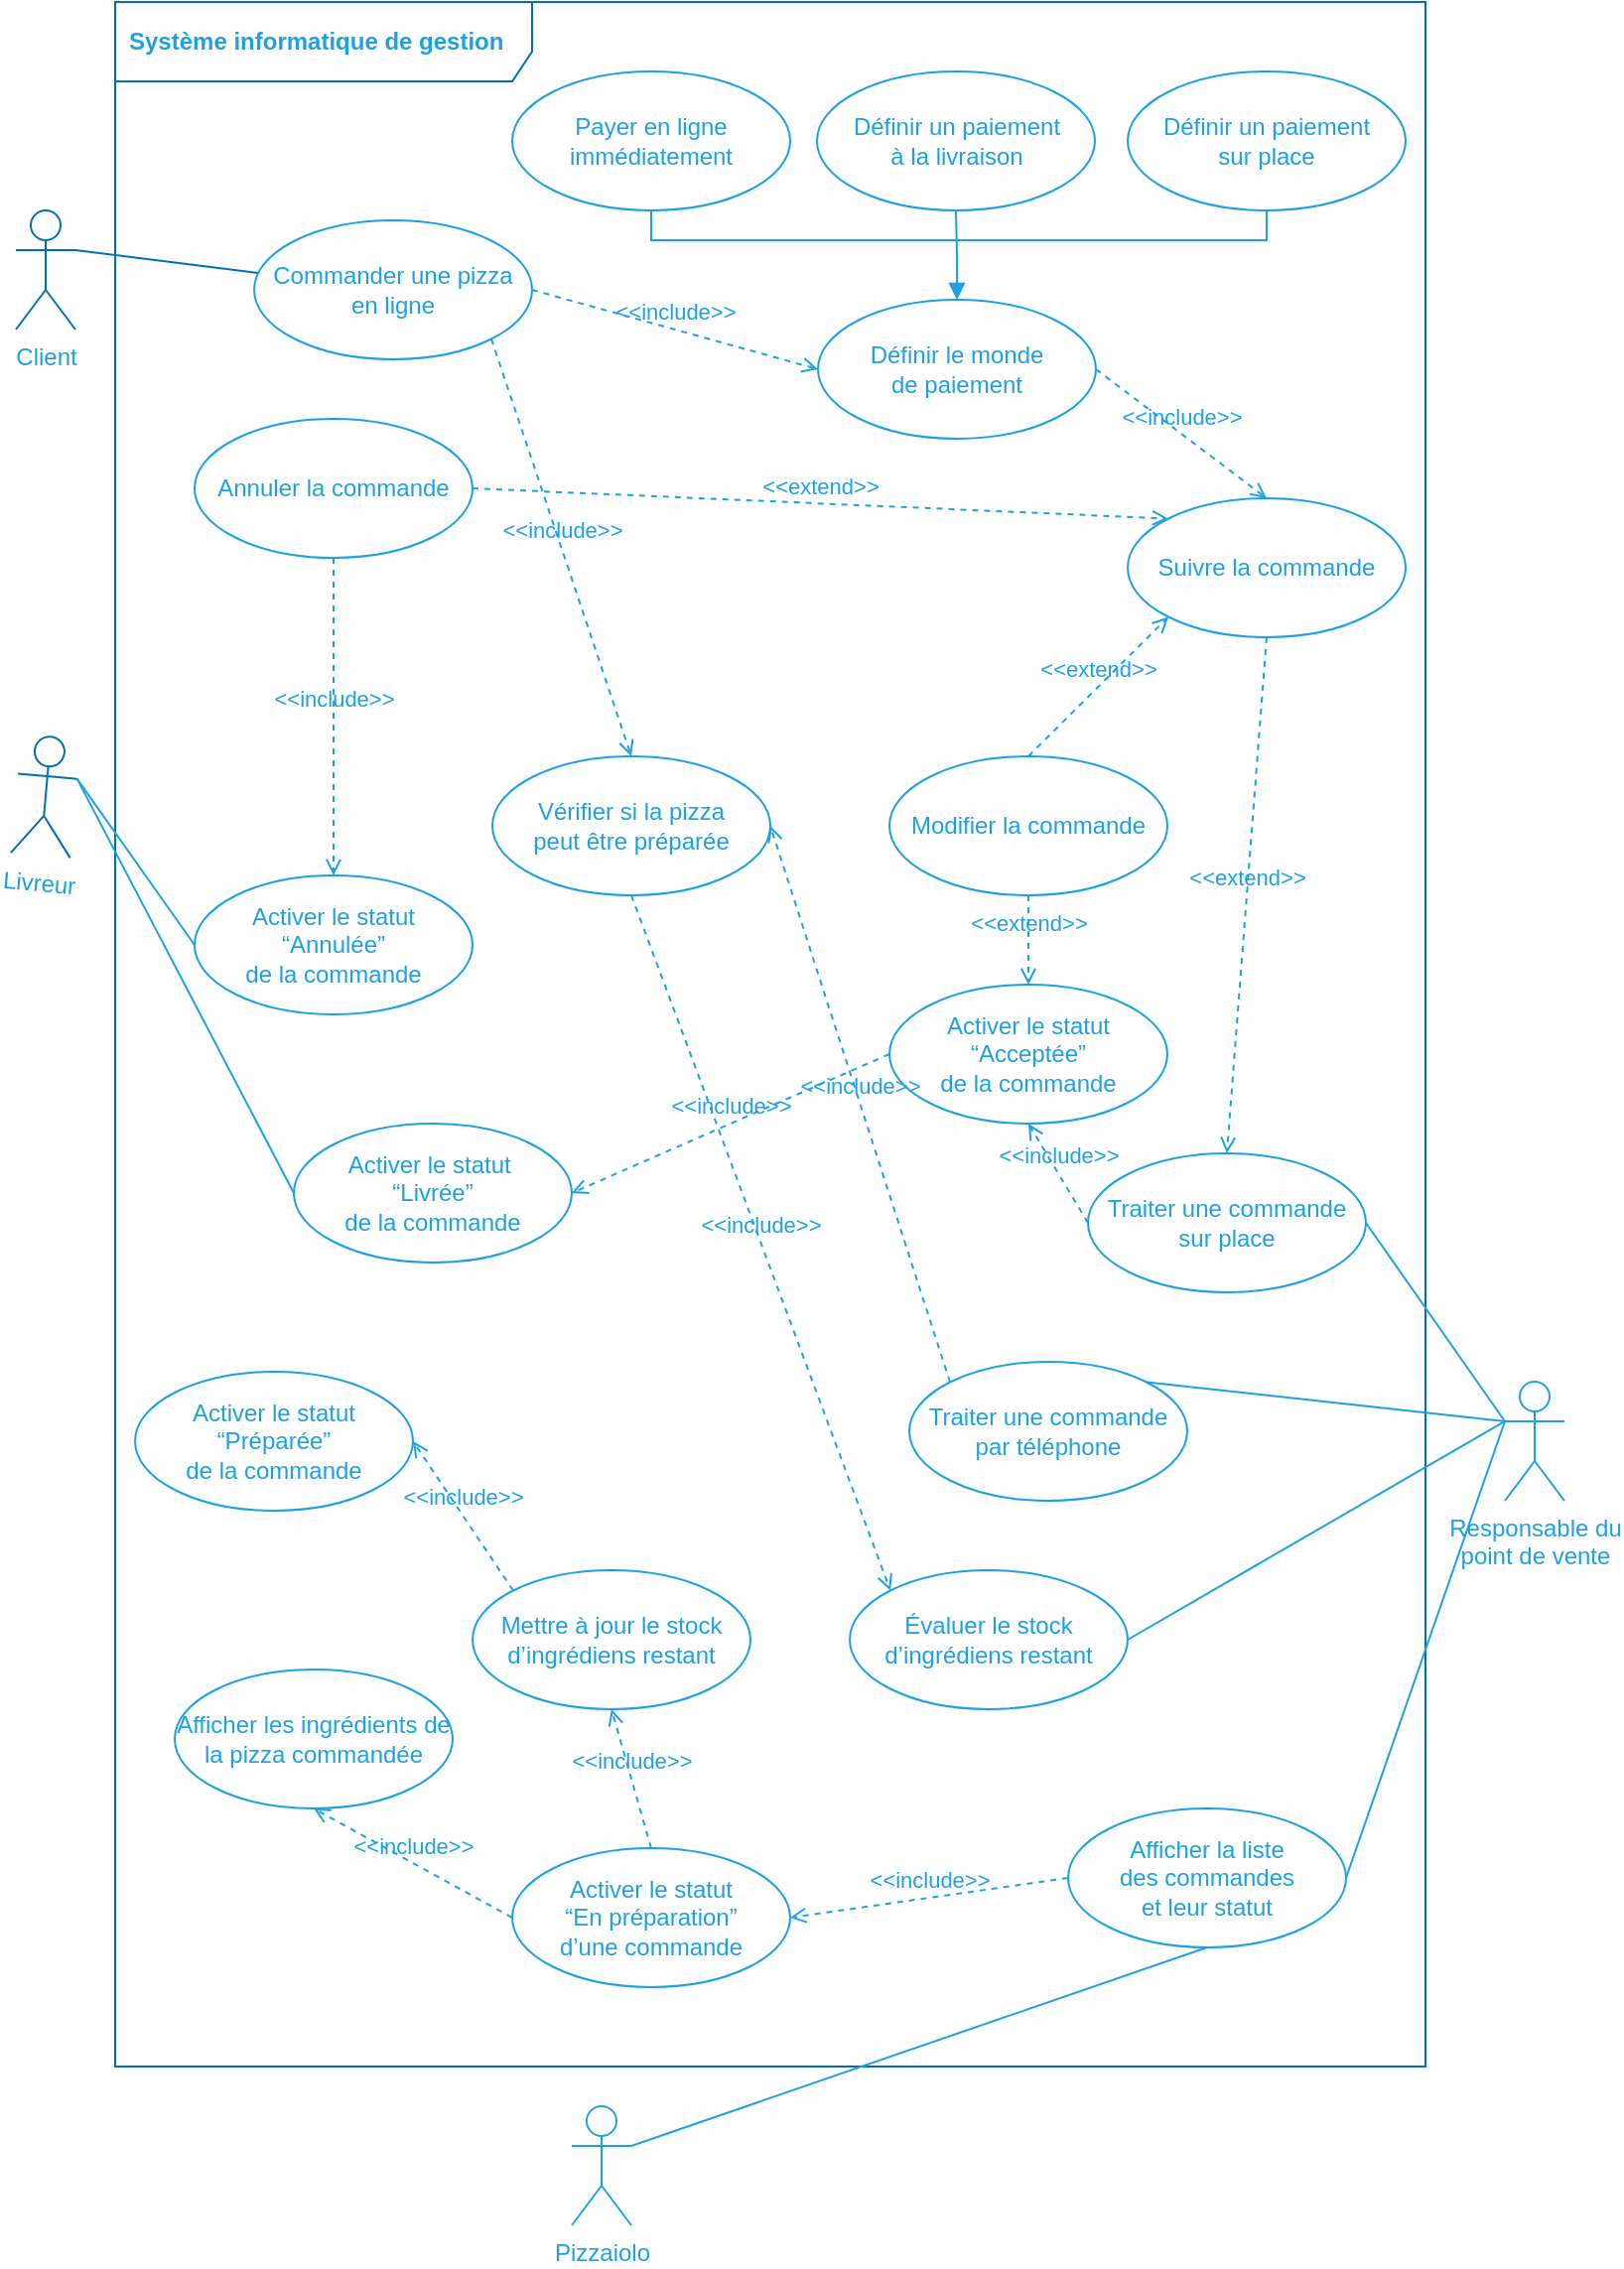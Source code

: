 <mxfile>
    <diagram id="ZDwU52DMAoR-JBrt6ogk" name="Page-1">
        <mxGraphModel dx="1161" dy="823" grid="1" gridSize="10" guides="1" tooltips="1" connect="1" arrows="1" fold="1" page="1" pageScale="1" pageWidth="827" pageHeight="1169" math="0" shadow="0">
            <root>
                <mxCell id="0"/>
                <mxCell id="99" value="Application" style="locked=1;" parent="0"/>
                <mxCell id="10" value="&lt;font color=&quot;#1da1e1&quot;&gt;Système informatique de gestion&lt;/font&gt;" style="shape=umlFrame;whiteSpace=wrap;html=1;width=210;height=40;boundedLbl=1;verticalAlign=middle;align=left;spacingLeft=5;strokeColor=#006EAF;fontColor=#ffffff;fillColor=none;fontStyle=1" parent="99" vertex="1">
                    <mxGeometry x="60" y="20" width="660" height="1040" as="geometry"/>
                </mxCell>
                <mxCell id="1" value="Acteurs et actions" parent="0"/>
                <mxCell id="5" value="&lt;font color=&quot;#1da1e1&quot;&gt;Pizzaiolo&lt;/font&gt;" style="shape=umlActor;verticalLabelPosition=bottom;verticalAlign=top;html=1;strokeColor=#1DA1E1;fillColor=none;" parent="1" vertex="1">
                    <mxGeometry x="290" y="1080" width="30" height="60" as="geometry"/>
                </mxCell>
                <mxCell id="62" style="edgeStyle=none;orthogonalLoop=1;jettySize=auto;html=1;exitX=1;exitY=0.333;exitDx=0;exitDy=0;exitPerimeter=0;entryX=0;entryY=0.5;entryDx=0;entryDy=0;startArrow=none;startFill=0;endArrow=none;endFill=0;targetPerimeterSpacing=0;strokeColor=#1DA1E1;" edge="1" parent="1" source="6" target="27">
                    <mxGeometry relative="1" as="geometry"/>
                </mxCell>
                <mxCell id="6" value="&lt;font color=&quot;#1da1e1&quot;&gt;Livreur&lt;/font&gt;" style="shape=umlActor;verticalLabelPosition=bottom;verticalAlign=top;html=1;strokeColor=#006EAF;fontColor=#ffffff;fillColor=none;rotation=5;direction=east;" parent="1" vertex="1">
                    <mxGeometry x="10" y="390" width="30" height="60" as="geometry"/>
                </mxCell>
                <mxCell id="13" style="rounded=0;orthogonalLoop=1;jettySize=auto;html=1;exitX=1;exitY=0.333;exitDx=0;exitDy=0;exitPerimeter=0;endArrow=none;endFill=0;fillColor=#1ba1e2;strokeColor=#006EAF;" parent="1" source="7" target="9" edge="1">
                    <mxGeometry relative="1" as="geometry"/>
                </mxCell>
                <mxCell id="7" value="&lt;font color=&quot;#1da1e1&quot;&gt;Client&lt;/font&gt;" style="shape=umlActor;verticalLabelPosition=bottom;verticalAlign=top;html=1;strokeColor=#006EAF;fontColor=#ffffff;fillColor=none;" parent="1" vertex="1">
                    <mxGeometry x="10" y="125" width="30" height="60" as="geometry"/>
                </mxCell>
                <mxCell id="9" value="&lt;font color=&quot;#1da1e1&quot;&gt;Commander une pizza &lt;br&gt;en ligne&lt;/font&gt;" style="ellipse;whiteSpace=wrap;html=1;fillColor=none;strokeColor=#1DA1E1;" parent="1" vertex="1">
                    <mxGeometry x="130" y="130" width="140" height="70" as="geometry"/>
                </mxCell>
                <mxCell id="27" value="&lt;font color=&quot;#1da1e1&quot;&gt;Activer le statut&amp;nbsp;&lt;br&gt;“Livrée” &lt;br&gt;de la commande&lt;/font&gt;" style="ellipse;whiteSpace=wrap;html=1;fillColor=none;strokeColor=#1DA1E1;" vertex="1" parent="1">
                    <mxGeometry x="150" y="585" width="140" height="70" as="geometry"/>
                </mxCell>
                <mxCell id="35" value="&lt;font color=&quot;#1da1e1&quot;&gt;Activer le statut “Acceptée” &lt;br&gt;de la commande&lt;/font&gt;" style="ellipse;whiteSpace=wrap;html=1;fillColor=none;strokeColor=#1DA1E1;" vertex="1" parent="1">
                    <mxGeometry x="450" y="515" width="140" height="70" as="geometry"/>
                </mxCell>
                <mxCell id="36" value="&lt;font color=&quot;#1da1e1&quot;&gt;Activer le statut &lt;br&gt;“En préparation” &lt;br&gt;d’une commande&lt;/font&gt;" style="ellipse;whiteSpace=wrap;html=1;fillColor=none;strokeColor=#1DA1E1;" vertex="1" parent="1">
                    <mxGeometry x="260" y="950" width="140" height="70" as="geometry"/>
                </mxCell>
                <mxCell id="42" value="&lt;font color=&quot;#1da1e1&quot;&gt;Modifier la commande&lt;/font&gt;" style="ellipse;whiteSpace=wrap;html=1;fillColor=none;strokeColor=#1DA1E1;" vertex="1" parent="1">
                    <mxGeometry x="450" y="400" width="140" height="70" as="geometry"/>
                </mxCell>
                <mxCell id="96" style="edgeStyle=orthogonalEdgeStyle;rounded=0;orthogonalLoop=1;jettySize=auto;html=1;exitX=0.5;exitY=0;exitDx=0;exitDy=0;startArrow=block;startFill=1;endArrow=none;endFill=0;targetPerimeterSpacing=0;strokeColor=#1DA1E1;entryX=0.5;entryY=1;entryDx=0;entryDy=0;" edge="1" parent="1" source="44" target="116">
                    <mxGeometry relative="1" as="geometry">
                        <mxPoint x="420" y="150" as="targetPoint"/>
                    </mxGeometry>
                </mxCell>
                <mxCell id="44" value="&lt;font color=&quot;#1da1e1&quot;&gt;Définir le monde &lt;br&gt;de paiement&lt;/font&gt;" style="ellipse;whiteSpace=wrap;html=1;fillColor=none;strokeColor=#1DA1E1;" vertex="1" parent="1">
                    <mxGeometry x="414" y="170" width="140" height="70" as="geometry"/>
                </mxCell>
                <mxCell id="49" value="&lt;font color=&quot;#1da1e1&quot;&gt;&amp;lt;&amp;lt;include&amp;gt;&amp;gt;&lt;/font&gt;" style="html=1;verticalAlign=bottom;labelBackgroundColor=none;endArrow=open;endFill=0;dashed=1;strokeColor=#1DA1E1;entryX=0;entryY=0.5;entryDx=0;entryDy=0;exitX=1;exitY=0.5;exitDx=0;exitDy=0;" edge="1" parent="1" source="9" target="44">
                    <mxGeometry width="160" relative="1" as="geometry">
                        <mxPoint x="570" y="155" as="sourcePoint"/>
                        <mxPoint x="670" y="154" as="targetPoint"/>
                    </mxGeometry>
                </mxCell>
                <mxCell id="54" value="&lt;font color=&quot;#1da1e1&quot;&gt;&amp;lt;&amp;lt;extend&amp;gt;&amp;gt;&lt;/font&gt;" style="html=1;verticalAlign=bottom;labelBackgroundColor=none;endArrow=open;endFill=0;dashed=1;strokeColor=#1DA1E1;entryX=0.5;entryY=0;entryDx=0;entryDy=0;exitX=0.5;exitY=1;exitDx=0;exitDy=0;" edge="1" parent="1" source="42" target="35">
                    <mxGeometry width="160" relative="1" as="geometry">
                        <mxPoint x="290" y="50" as="sourcePoint"/>
                        <mxPoint x="350" y="150" as="targetPoint"/>
                    </mxGeometry>
                </mxCell>
                <mxCell id="56" value="&lt;font color=&quot;#1da1e1&quot; style=&quot;font-weight: normal&quot;&gt;Traiter une commande sur place&lt;/font&gt;" style="ellipse;whiteSpace=wrap;html=1;fillColor=none;strokeColor=#1DA1E1;fontStyle=1" vertex="1" parent="1">
                    <mxGeometry x="550" y="600" width="140" height="70" as="geometry"/>
                </mxCell>
                <mxCell id="2" value="&lt;font color=&quot;#1da1e1&quot;&gt;Responsable du &lt;br&gt;point de vente&lt;br&gt;&lt;/font&gt;" style="shape=umlActor;verticalLabelPosition=bottom;verticalAlign=top;html=1;strokeColor=#1DA1E1;fillColor=none;" parent="1" vertex="1">
                    <mxGeometry x="760" y="715" width="30" height="60" as="geometry"/>
                </mxCell>
                <mxCell id="58" style="edgeStyle=none;orthogonalLoop=1;jettySize=auto;html=1;exitX=1;exitY=0.5;exitDx=0;exitDy=0;startArrow=none;startFill=0;endArrow=none;endFill=0;targetPerimeterSpacing=0;strokeColor=#1DA1E1;entryX=0;entryY=0.333;entryDx=0;entryDy=0;entryPerimeter=0;" edge="1" parent="1" source="56" target="2">
                    <mxGeometry relative="1" as="geometry">
                        <mxPoint x="790" y="380" as="targetPoint"/>
                        <mxPoint x="534.005" y="610.508" as="sourcePoint"/>
                    </mxGeometry>
                </mxCell>
                <mxCell id="60" value="&lt;font color=&quot;#1da1e1&quot;&gt;Afficher les ingrédients de la pizza commandée&lt;/font&gt;" style="ellipse;whiteSpace=wrap;html=1;fillColor=none;strokeColor=#1DA1E1;" vertex="1" parent="1">
                    <mxGeometry x="90" y="860" width="140" height="70" as="geometry"/>
                </mxCell>
                <mxCell id="64" style="edgeStyle=none;orthogonalLoop=1;jettySize=auto;html=1;exitX=1;exitY=0.5;exitDx=0;exitDy=0;entryX=0;entryY=0.333;entryDx=0;entryDy=0;entryPerimeter=0;startArrow=none;startFill=0;endArrow=none;endFill=0;targetPerimeterSpacing=0;strokeColor=#1DA1E1;" edge="1" parent="1" source="63" target="2">
                    <mxGeometry relative="1" as="geometry"/>
                </mxCell>
                <mxCell id="63" value="&lt;font color=&quot;#1da1e1&quot;&gt;Évaluer le stock d’ingrédiens restant&lt;/font&gt;" style="ellipse;whiteSpace=wrap;html=1;fillColor=none;strokeColor=#1DA1E1;" vertex="1" parent="1">
                    <mxGeometry x="430" y="810" width="140" height="70" as="geometry"/>
                </mxCell>
                <mxCell id="66" value="&lt;font color=&quot;#1da1e1&quot;&gt;Mettre à jour le stock d’ingrédiens restant&lt;/font&gt;" style="ellipse;whiteSpace=wrap;html=1;fillColor=none;strokeColor=#1DA1E1;" vertex="1" parent="1">
                    <mxGeometry x="240" y="810" width="140" height="70" as="geometry"/>
                </mxCell>
                <mxCell id="68" style="edgeStyle=none;orthogonalLoop=1;jettySize=auto;html=1;exitX=1;exitY=0;exitDx=0;exitDy=0;entryX=0;entryY=0.333;entryDx=0;entryDy=0;entryPerimeter=0;startArrow=none;startFill=0;endArrow=none;endFill=0;targetPerimeterSpacing=0;strokeColor=#1DA1E1;" edge="1" parent="1" source="67" target="2">
                    <mxGeometry relative="1" as="geometry"/>
                </mxCell>
                <mxCell id="67" value="&lt;font color=&quot;#1da1e1&quot; style=&quot;font-weight: normal&quot;&gt;Traiter une commande par téléphone&lt;/font&gt;" style="ellipse;whiteSpace=wrap;html=1;fillColor=none;strokeColor=#1DA1E1;fontStyle=1" vertex="1" parent="1">
                    <mxGeometry x="460" y="705" width="140" height="70" as="geometry"/>
                </mxCell>
                <mxCell id="69" value="&lt;font color=&quot;#1da1e1&quot;&gt;&amp;lt;&amp;lt;include&amp;gt;&amp;gt;&lt;/font&gt;" style="html=1;verticalAlign=bottom;labelBackgroundColor=none;endArrow=open;endFill=0;dashed=1;strokeColor=#1DA1E1;entryX=1;entryY=0.5;entryDx=0;entryDy=0;exitX=0;exitY=0.5;exitDx=0;exitDy=0;" edge="1" parent="1" source="35" target="27">
                    <mxGeometry width="160" relative="1" as="geometry">
                        <mxPoint x="230" y="460" as="sourcePoint"/>
                        <mxPoint x="390" y="460" as="targetPoint"/>
                    </mxGeometry>
                </mxCell>
                <mxCell id="73" value="&lt;font color=&quot;#1da1e1&quot;&gt;&amp;lt;&amp;lt;include&amp;gt;&amp;gt;&lt;/font&gt;" style="html=1;verticalAlign=bottom;labelBackgroundColor=none;endArrow=open;endFill=0;dashed=1;strokeColor=#1DA1E1;entryX=0.5;entryY=1;entryDx=0;entryDy=0;exitX=0;exitY=0.5;exitDx=0;exitDy=0;" edge="1" parent="1" source="56" target="35">
                    <mxGeometry width="160" relative="1" as="geometry">
                        <mxPoint x="320.005" y="301.018" as="sourcePoint"/>
                        <mxPoint x="300.015" y="200.002" as="targetPoint"/>
                    </mxGeometry>
                </mxCell>
                <mxCell id="77" style="edgeStyle=none;orthogonalLoop=1;jettySize=auto;html=1;exitX=1;exitY=0.5;exitDx=0;exitDy=0;entryX=0;entryY=0.333;entryDx=0;entryDy=0;entryPerimeter=0;startArrow=none;startFill=0;endArrow=none;endFill=0;targetPerimeterSpacing=0;strokeColor=#1DA1E1;" edge="1" parent="1" source="76" target="2">
                    <mxGeometry relative="1" as="geometry"/>
                </mxCell>
                <mxCell id="103" style="rounded=0;orthogonalLoop=1;jettySize=auto;html=1;exitX=0.5;exitY=1;exitDx=0;exitDy=0;entryX=1;entryY=0.333;entryDx=0;entryDy=0;entryPerimeter=0;startArrow=none;startFill=0;endArrow=none;endFill=0;targetPerimeterSpacing=0;strokeColor=#1DA1E1;" edge="1" parent="1" source="76" target="5">
                    <mxGeometry relative="1" as="geometry"/>
                </mxCell>
                <mxCell id="76" value="&lt;font color=&quot;#1da1e1&quot;&gt;Afficher la liste &lt;br&gt;des commandes &lt;br&gt;et leur statut&lt;/font&gt;" style="ellipse;whiteSpace=wrap;html=1;fillColor=none;strokeColor=#1DA1E1;" vertex="1" parent="1">
                    <mxGeometry x="540" y="930" width="140" height="70" as="geometry"/>
                </mxCell>
                <mxCell id="95" style="edgeStyle=orthogonalEdgeStyle;orthogonalLoop=1;jettySize=auto;html=1;exitX=0.5;exitY=1;exitDx=0;exitDy=0;entryX=0.5;entryY=1;entryDx=0;entryDy=0;startArrow=none;startFill=0;endArrow=none;endFill=0;targetPerimeterSpacing=0;strokeColor=#1DA1E1;rounded=0;" edge="1" parent="1" source="78" target="94">
                    <mxGeometry relative="1" as="geometry">
                        <Array as="points">
                            <mxPoint x="330" y="140"/>
                            <mxPoint x="640" y="140"/>
                        </Array>
                    </mxGeometry>
                </mxCell>
                <mxCell id="78" value="&lt;font color=&quot;#1da1e1&quot;&gt;Payer en ligne immédiatement&lt;br&gt;&lt;/font&gt;" style="ellipse;whiteSpace=wrap;html=1;fillColor=none;strokeColor=#1DA1E1;" vertex="1" parent="1">
                    <mxGeometry x="260" y="55" width="140" height="70" as="geometry"/>
                </mxCell>
                <mxCell id="82" value="&lt;font color=&quot;#1da1e1&quot;&gt;Activer le statut &lt;br&gt;“Préparée” &lt;br&gt;de la commande&lt;/font&gt;" style="ellipse;whiteSpace=wrap;html=1;fillColor=none;strokeColor=#1DA1E1;" vertex="1" parent="1">
                    <mxGeometry x="70" y="710" width="140" height="70" as="geometry"/>
                </mxCell>
                <mxCell id="84" value="&lt;font color=&quot;#1da1e1&quot;&gt;Annuler la commande&lt;/font&gt;" style="ellipse;whiteSpace=wrap;html=1;fillColor=none;strokeColor=#1DA1E1;" vertex="1" parent="1">
                    <mxGeometry x="100" y="230" width="140" height="70" as="geometry"/>
                </mxCell>
                <mxCell id="85" value="&lt;font color=&quot;#1da1e1&quot;&gt;&amp;lt;&amp;lt;extend&amp;gt;&amp;gt;&lt;/font&gt;" style="html=1;verticalAlign=bottom;labelBackgroundColor=none;endArrow=open;endFill=0;dashed=1;strokeColor=#1DA1E1;entryX=0;entryY=0;entryDx=0;entryDy=0;exitX=1;exitY=0.5;exitDx=0;exitDy=0;" edge="1" parent="1" source="84" target="97">
                    <mxGeometry width="160" relative="1" as="geometry">
                        <mxPoint x="130" y="310" as="sourcePoint"/>
                        <mxPoint x="290" y="310" as="targetPoint"/>
                    </mxGeometry>
                </mxCell>
                <mxCell id="86" value="&lt;font color=&quot;#1da1e1&quot;&gt;&amp;lt;&amp;lt;include&amp;gt;&amp;gt;&lt;/font&gt;" style="html=1;verticalAlign=bottom;labelBackgroundColor=none;endArrow=open;endFill=0;dashed=1;strokeColor=#1DA1E1;entryX=1;entryY=0.5;entryDx=0;entryDy=0;exitX=0;exitY=0;exitDx=0;exitDy=0;" edge="1" parent="1" source="66" target="82">
                    <mxGeometry width="160" relative="1" as="geometry">
                        <mxPoint x="300" y="780" as="sourcePoint"/>
                        <mxPoint x="460" y="780" as="targetPoint"/>
                    </mxGeometry>
                </mxCell>
                <mxCell id="87" value="&lt;font color=&quot;#1da1e1&quot;&gt;&amp;lt;&amp;lt;include&amp;gt;&amp;gt;&lt;/font&gt;" style="html=1;verticalAlign=bottom;labelBackgroundColor=none;endArrow=open;endFill=0;dashed=1;strokeColor=#1DA1E1;entryX=0.5;entryY=1;entryDx=0;entryDy=0;exitX=0;exitY=0.5;exitDx=0;exitDy=0;" edge="1" parent="1" source="36" target="60">
                    <mxGeometry width="160" relative="1" as="geometry">
                        <mxPoint x="60" y="880" as="sourcePoint"/>
                        <mxPoint x="220" y="880" as="targetPoint"/>
                    </mxGeometry>
                </mxCell>
                <mxCell id="90" style="edgeStyle=none;orthogonalLoop=1;jettySize=auto;html=1;exitX=0;exitY=0.5;exitDx=0;exitDy=0;entryX=1;entryY=0.333;entryDx=0;entryDy=0;entryPerimeter=0;startArrow=none;startFill=0;endArrow=none;endFill=0;targetPerimeterSpacing=0;strokeColor=#1DA1E1;" edge="1" parent="1" source="89" target="6">
                    <mxGeometry relative="1" as="geometry"/>
                </mxCell>
                <mxCell id="89" value="&lt;font color=&quot;#1da1e1&quot;&gt;Activer le statut &lt;br&gt;“Annulée” &lt;br&gt;de la commande&lt;/font&gt;" style="ellipse;whiteSpace=wrap;html=1;fillColor=none;strokeColor=#1DA1E1;" vertex="1" parent="1">
                    <mxGeometry x="100" y="460" width="140" height="70" as="geometry"/>
                </mxCell>
                <mxCell id="93" value="&lt;font color=&quot;#1da1e1&quot;&gt;&amp;lt;&amp;lt;include&amp;gt;&amp;gt;&lt;/font&gt;" style="html=1;verticalAlign=bottom;labelBackgroundColor=none;endArrow=open;endFill=0;dashed=1;strokeColor=#1DA1E1;entryX=0.5;entryY=0;entryDx=0;entryDy=0;exitX=0.5;exitY=1;exitDx=0;exitDy=0;" edge="1" parent="1" source="84" target="89">
                    <mxGeometry width="160" relative="1" as="geometry">
                        <mxPoint x="347.25" y="340" as="sourcePoint"/>
                        <mxPoint x="272.747" y="475.251" as="targetPoint"/>
                    </mxGeometry>
                </mxCell>
                <mxCell id="94" value="&lt;font color=&quot;#1da1e1&quot;&gt;Définir un paiement&lt;br&gt;sur place&lt;br&gt;&lt;/font&gt;" style="ellipse;whiteSpace=wrap;html=1;fillColor=none;strokeColor=#1DA1E1;" vertex="1" parent="1">
                    <mxGeometry x="570" y="55" width="140" height="70" as="geometry"/>
                </mxCell>
                <mxCell id="97" value="&lt;font color=&quot;#1da1e1&quot;&gt;Suivre la commande&lt;/font&gt;" style="ellipse;whiteSpace=wrap;html=1;fillColor=none;strokeColor=#1DA1E1;" vertex="1" parent="1">
                    <mxGeometry x="570" y="270" width="140" height="70" as="geometry"/>
                </mxCell>
                <mxCell id="98" value="&lt;font color=&quot;#1da1e1&quot;&gt;&amp;lt;&amp;lt;include&amp;gt;&amp;gt;&lt;/font&gt;" style="html=1;verticalAlign=bottom;labelBackgroundColor=none;endArrow=open;endFill=0;dashed=1;strokeColor=#1DA1E1;entryX=0.5;entryY=0;entryDx=0;entryDy=0;exitX=1;exitY=0.5;exitDx=0;exitDy=0;" edge="1" parent="1" source="44" target="97">
                    <mxGeometry width="160" relative="1" as="geometry">
                        <mxPoint x="304.005" y="95.508" as="sourcePoint"/>
                        <mxPoint x="540.0" y="225" as="targetPoint"/>
                    </mxGeometry>
                </mxCell>
                <mxCell id="100" value="&lt;font color=&quot;#1da1e1&quot;&gt;&amp;lt;&amp;lt;extend&amp;gt;&amp;gt;&lt;/font&gt;" style="html=1;verticalAlign=bottom;labelBackgroundColor=none;endArrow=open;endFill=0;dashed=1;strokeColor=#1DA1E1;entryX=0;entryY=1;entryDx=0;entryDy=0;exitX=0.5;exitY=0;exitDx=0;exitDy=0;" edge="1" parent="1" source="42" target="97">
                    <mxGeometry width="160" relative="1" as="geometry">
                        <mxPoint x="650.0" y="100" as="sourcePoint"/>
                        <mxPoint x="660.0" y="185" as="targetPoint"/>
                    </mxGeometry>
                </mxCell>
                <mxCell id="101" value="&lt;font color=&quot;#1da1e1&quot;&gt;&amp;lt;&amp;lt;include&amp;gt;&amp;gt;&lt;/font&gt;" style="html=1;verticalAlign=bottom;labelBackgroundColor=none;endArrow=open;endFill=0;dashed=1;strokeColor=#1DA1E1;entryX=0.5;entryY=1;entryDx=0;entryDy=0;exitX=0.5;exitY=0;exitDx=0;exitDy=0;" edge="1" parent="1" source="36" target="66">
                    <mxGeometry width="160" relative="1" as="geometry">
                        <mxPoint x="232" y="875" as="sourcePoint"/>
                        <mxPoint x="148" y="860" as="targetPoint"/>
                    </mxGeometry>
                </mxCell>
                <mxCell id="104" value="&lt;font color=&quot;#1da1e1&quot;&gt;&amp;lt;&amp;lt;include&amp;gt;&amp;gt;&lt;/font&gt;" style="html=1;verticalAlign=bottom;labelBackgroundColor=none;endArrow=open;endFill=0;dashed=1;strokeColor=#1DA1E1;entryX=1;entryY=0.5;entryDx=0;entryDy=0;exitX=0;exitY=0.5;exitDx=0;exitDy=0;" edge="1" parent="1" source="76" target="36">
                    <mxGeometry width="160" relative="1" as="geometry">
                        <mxPoint x="480.995" y="749.998" as="sourcePoint"/>
                        <mxPoint x="487" y="699.49" as="targetPoint"/>
                    </mxGeometry>
                </mxCell>
                <mxCell id="109" value="&lt;font color=&quot;#1da1e1&quot;&gt;&amp;lt;&amp;lt;extend&amp;gt;&amp;gt;&lt;/font&gt;" style="html=1;verticalAlign=bottom;labelBackgroundColor=none;endArrow=open;endFill=0;dashed=1;strokeColor=#1DA1E1;entryX=0.5;entryY=0;entryDx=0;entryDy=0;exitX=0.5;exitY=1;exitDx=0;exitDy=0;" edge="1" parent="1" source="97" target="56">
                    <mxGeometry width="160" relative="1" as="geometry">
                        <mxPoint x="510.0" y="500.51" as="sourcePoint"/>
                        <mxPoint x="730.005" y="460.002" as="targetPoint"/>
                    </mxGeometry>
                </mxCell>
                <mxCell id="110" value="&lt;font color=&quot;#1da1e1&quot;&gt;Vérifier si la pizza&lt;br&gt;peut être préparée&lt;br&gt;&lt;/font&gt;" style="ellipse;whiteSpace=wrap;html=1;fillColor=none;strokeColor=#1DA1E1;" vertex="1" parent="1">
                    <mxGeometry x="250" y="400" width="140" height="70" as="geometry"/>
                </mxCell>
                <mxCell id="111" value="&lt;font color=&quot;#1da1e1&quot;&gt;&amp;lt;&amp;lt;include&amp;gt;&amp;gt;&lt;/font&gt;" style="html=1;verticalAlign=bottom;labelBackgroundColor=none;endArrow=open;endFill=0;dashed=1;strokeColor=#1DA1E1;entryX=1;entryY=0.5;entryDx=0;entryDy=0;exitX=0;exitY=0;exitDx=0;exitDy=0;" edge="1" parent="1" source="67" target="110">
                    <mxGeometry width="160" relative="1" as="geometry">
                        <mxPoint x="510.0" y="670" as="sourcePoint"/>
                        <mxPoint x="440.0" y="635" as="targetPoint"/>
                    </mxGeometry>
                </mxCell>
                <mxCell id="113" value="&lt;font color=&quot;#1da1e1&quot;&gt;&amp;lt;&amp;lt;include&amp;gt;&amp;gt;&lt;/font&gt;" style="html=1;verticalAlign=bottom;labelBackgroundColor=none;endArrow=open;endFill=0;dashed=1;strokeColor=#1DA1E1;entryX=0;entryY=0;entryDx=0;entryDy=0;exitX=0.5;exitY=1;exitDx=0;exitDy=0;" edge="1" parent="1" source="110" target="63">
                    <mxGeometry width="160" relative="1" as="geometry">
                        <mxPoint x="435.995" y="774.998" as="sourcePoint"/>
                        <mxPoint x="370" y="749.49" as="targetPoint"/>
                    </mxGeometry>
                </mxCell>
                <mxCell id="115" value="&lt;font color=&quot;#1da1e1&quot;&gt;&amp;lt;&amp;lt;include&amp;gt;&amp;gt;&lt;/font&gt;" style="html=1;verticalAlign=bottom;labelBackgroundColor=none;endArrow=open;endFill=0;dashed=1;strokeColor=#1DA1E1;entryX=0.5;entryY=0;entryDx=0;entryDy=0;exitX=1;exitY=1;exitDx=0;exitDy=0;" edge="1" parent="1" source="9" target="110">
                    <mxGeometry width="160" relative="1" as="geometry">
                        <mxPoint x="274" y="290.0" as="sourcePoint"/>
                        <mxPoint x="354.0" y="340" as="targetPoint"/>
                    </mxGeometry>
                </mxCell>
                <mxCell id="116" value="&lt;font color=&quot;#1da1e1&quot;&gt;Définir un paiement&lt;br&gt;à la livraison&lt;br&gt;&lt;/font&gt;" style="ellipse;whiteSpace=wrap;html=1;fillColor=none;strokeColor=#1DA1E1;" vertex="1" parent="1">
                    <mxGeometry x="413.5" y="55" width="140" height="70" as="geometry"/>
                </mxCell>
            </root>
        </mxGraphModel>
    </diagram>
</mxfile>